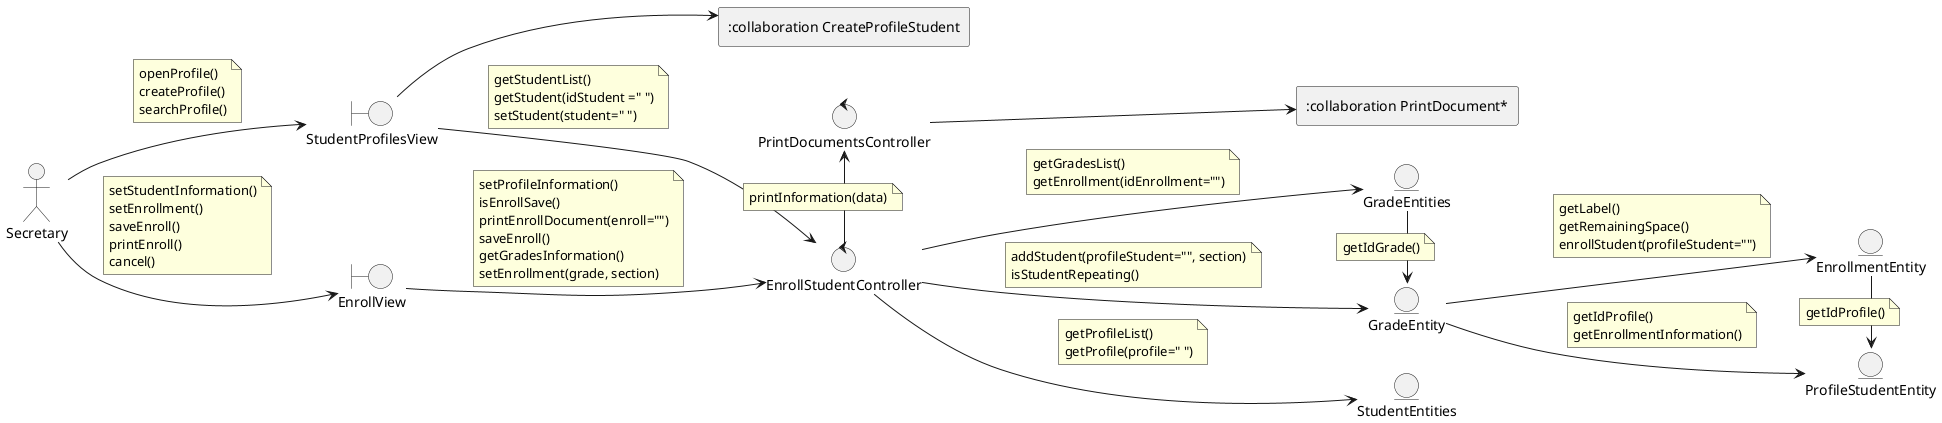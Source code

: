 @startuml
left to right direction

'--- Classes definition ---
actor Secretary

boundary StudentProfilesView
boundary EnrollView

control EnrollStudentController
control PrintDocumentsController

entity ProfileStudentEntity
entity StudentEntities
entity EnrollmentEntity
entity GradeEntities
entity GradeEntity

rectangle ":collaboration PrintDocument*"
rectangle ":collaboration CreateProfileStudent"


'--- Actor relations ---
Secretary --> StudentProfilesView
note on link
    openProfile()
    createProfile()
    searchProfile()
end note

Secretary --> EnrollView
note on link
    setStudentInformation()
    setEnrollment()
    saveEnroll()
    printEnroll()
    cancel()
end note


'--- Views relations ---
StudentProfilesView --> EnrollStudentController
note on link
    getStudentList()
    getStudent(idStudent =" ")
    setStudent(student=" ")
end note

StudentProfilesView --> ":collaboration CreateProfileStudent"

EnrollView --> EnrollStudentController
note on link
    setProfileInformation()
    isEnrollSave()
    printEnrollDocument(enroll="")
    saveEnroll()
    getGradesInformation()
    setEnrollment(grade, section)
end note

'--- Controllers relations ---
EnrollStudentController --> StudentEntities
note on link
    getProfileList()
    getProfile(profile=" ")
end note

EnrollStudentController --> GradeEntities
note on link
    getGradesList()
    getEnrollment(idEnrollment="")
end note

EnrollStudentController --> GradeEntity
note on link
    addStudent(profileStudent="", section)
    isStudentRepeating()
end note

EnrollStudentController -right-> PrintDocumentsController
note on link
    printInformation(data)
end note

PrintDocumentsController --> ":collaboration PrintDocument*"


'--- Entity relations ---
EnrollmentEntity -> ProfileStudentEntity
note on link
    getIdProfile()
end note

GradeEntities -> GradeEntity
note on link
    getIdGrade()
end note

GradeEntity --> EnrollmentEntity
note on link
    getLabel()
    getRemainingSpace()
    enrollStudent(profileStudent="")
end note

GradeEntity --> ProfileStudentEntity
note on link
    getIdProfile()
    getEnrollmentInformation()
end note

@enduml